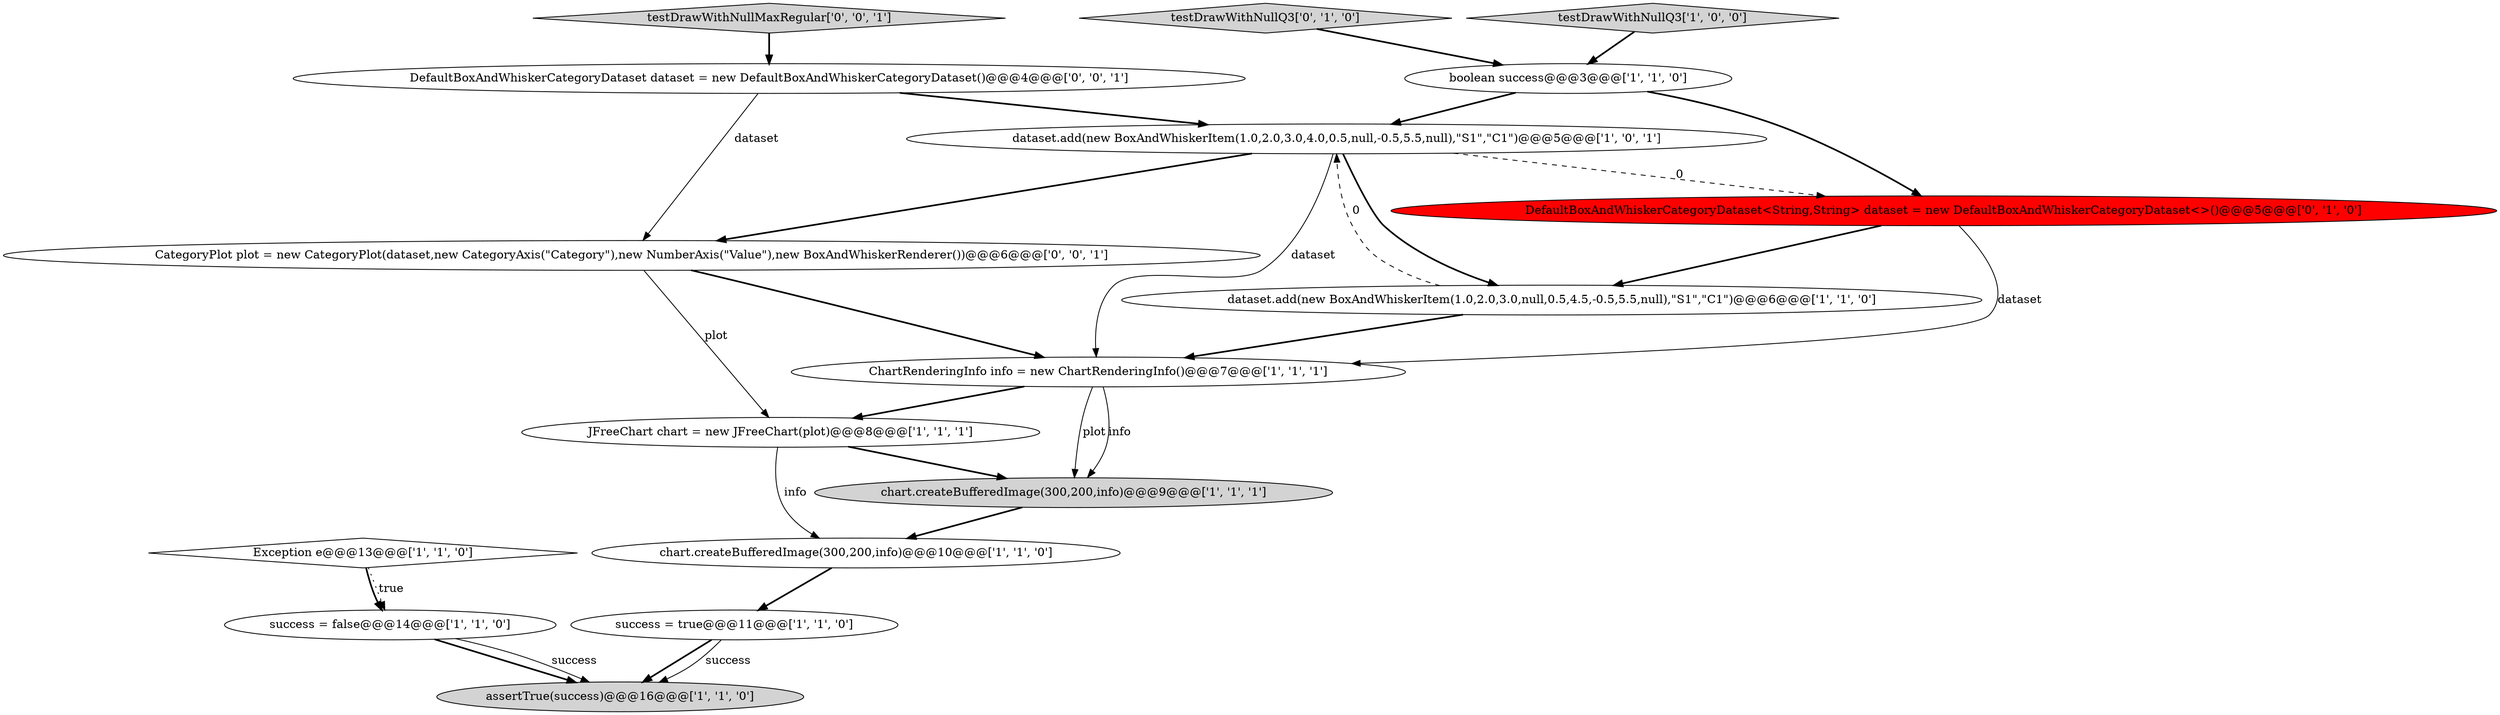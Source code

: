 digraph {
4 [style = filled, label = "success = true@@@11@@@['1', '1', '0']", fillcolor = white, shape = ellipse image = "AAA0AAABBB1BBB"];
11 [style = filled, label = "chart.createBufferedImage(300,200,info)@@@10@@@['1', '1', '0']", fillcolor = white, shape = ellipse image = "AAA0AAABBB1BBB"];
6 [style = filled, label = "testDrawWithNullQ3['1', '0', '0']", fillcolor = lightgray, shape = diamond image = "AAA0AAABBB1BBB"];
10 [style = filled, label = "boolean success@@@3@@@['1', '1', '0']", fillcolor = white, shape = ellipse image = "AAA0AAABBB1BBB"];
5 [style = filled, label = "success = false@@@14@@@['1', '1', '0']", fillcolor = white, shape = ellipse image = "AAA0AAABBB1BBB"];
15 [style = filled, label = "testDrawWithNullMaxRegular['0', '0', '1']", fillcolor = lightgray, shape = diamond image = "AAA0AAABBB3BBB"];
0 [style = filled, label = "dataset.add(new BoxAndWhiskerItem(1.0,2.0,3.0,null,0.5,4.5,-0.5,5.5,null),\"S1\",\"C1\")@@@6@@@['1', '1', '0']", fillcolor = white, shape = ellipse image = "AAA0AAABBB1BBB"];
3 [style = filled, label = "assertTrue(success)@@@16@@@['1', '1', '0']", fillcolor = lightgray, shape = ellipse image = "AAA0AAABBB1BBB"];
16 [style = filled, label = "CategoryPlot plot = new CategoryPlot(dataset,new CategoryAxis(\"Category\"),new NumberAxis(\"Value\"),new BoxAndWhiskerRenderer())@@@6@@@['0', '0', '1']", fillcolor = white, shape = ellipse image = "AAA0AAABBB3BBB"];
7 [style = filled, label = "dataset.add(new BoxAndWhiskerItem(1.0,2.0,3.0,4.0,0.5,null,-0.5,5.5,null),\"S1\",\"C1\")@@@5@@@['1', '0', '1']", fillcolor = white, shape = ellipse image = "AAA0AAABBB1BBB"];
1 [style = filled, label = "chart.createBufferedImage(300,200,info)@@@9@@@['1', '1', '1']", fillcolor = lightgray, shape = ellipse image = "AAA0AAABBB1BBB"];
9 [style = filled, label = "ChartRenderingInfo info = new ChartRenderingInfo()@@@7@@@['1', '1', '1']", fillcolor = white, shape = ellipse image = "AAA0AAABBB1BBB"];
14 [style = filled, label = "DefaultBoxAndWhiskerCategoryDataset dataset = new DefaultBoxAndWhiskerCategoryDataset()@@@4@@@['0', '0', '1']", fillcolor = white, shape = ellipse image = "AAA0AAABBB3BBB"];
8 [style = filled, label = "Exception e@@@13@@@['1', '1', '0']", fillcolor = white, shape = diamond image = "AAA0AAABBB1BBB"];
13 [style = filled, label = "testDrawWithNullQ3['0', '1', '0']", fillcolor = lightgray, shape = diamond image = "AAA0AAABBB2BBB"];
2 [style = filled, label = "JFreeChart chart = new JFreeChart(plot)@@@8@@@['1', '1', '1']", fillcolor = white, shape = ellipse image = "AAA0AAABBB1BBB"];
12 [style = filled, label = "DefaultBoxAndWhiskerCategoryDataset<String,String> dataset = new DefaultBoxAndWhiskerCategoryDataset<>()@@@5@@@['0', '1', '0']", fillcolor = red, shape = ellipse image = "AAA1AAABBB2BBB"];
5->3 [style = bold, label=""];
13->10 [style = bold, label=""];
4->3 [style = bold, label=""];
0->9 [style = bold, label=""];
12->9 [style = solid, label="dataset"];
7->9 [style = solid, label="dataset"];
15->14 [style = bold, label=""];
9->1 [style = solid, label="plot"];
9->2 [style = bold, label=""];
14->16 [style = solid, label="dataset"];
2->1 [style = bold, label=""];
11->4 [style = bold, label=""];
7->0 [style = bold, label=""];
12->0 [style = bold, label=""];
10->7 [style = bold, label=""];
1->11 [style = bold, label=""];
2->11 [style = solid, label="info"];
14->7 [style = bold, label=""];
5->3 [style = solid, label="success"];
8->5 [style = bold, label=""];
8->5 [style = dotted, label="true"];
10->12 [style = bold, label=""];
6->10 [style = bold, label=""];
4->3 [style = solid, label="success"];
16->2 [style = solid, label="plot"];
7->16 [style = bold, label=""];
7->12 [style = dashed, label="0"];
9->1 [style = solid, label="info"];
0->7 [style = dashed, label="0"];
16->9 [style = bold, label=""];
}
